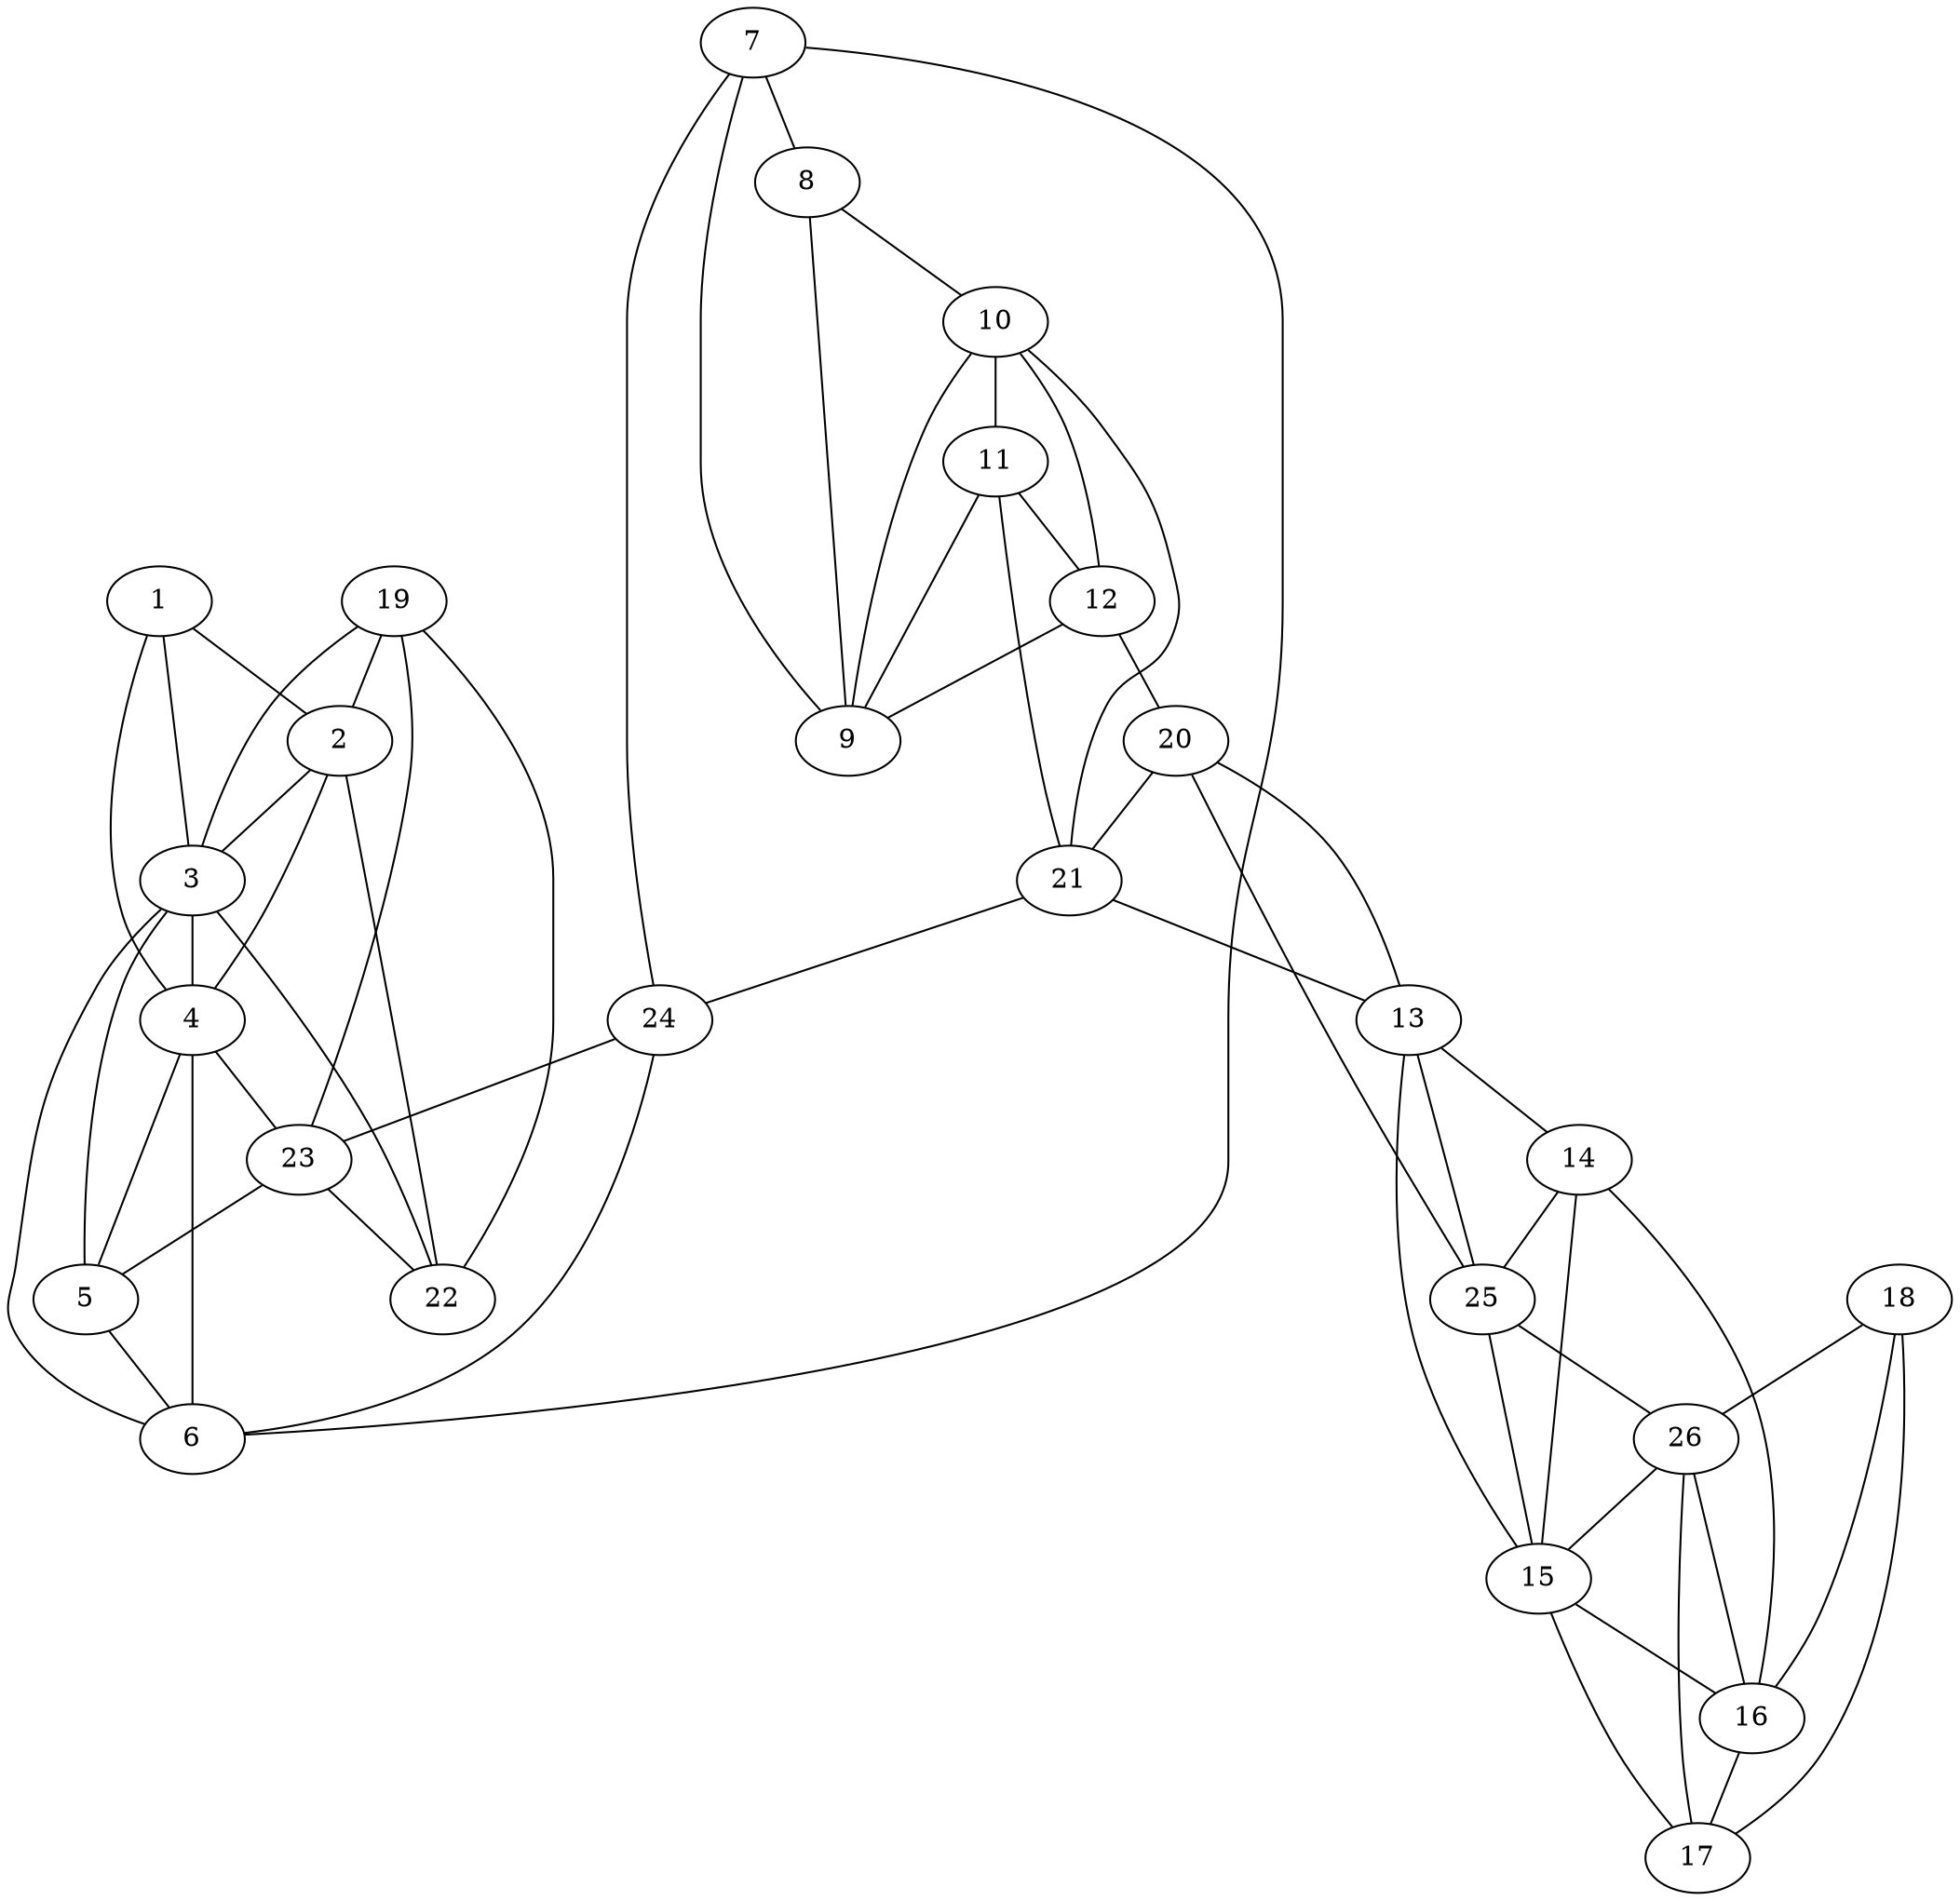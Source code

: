 graph pdb1n3l {
	1	 [aaLength=11,
		sequence=SPEEKLHLITR,
		type=0];
	2	 [aaLength=10,
		sequence=GEEKLKEILK,
		type=0];
	1 -- 2	 [distance0="18.84043",
		frequency=1,
		type0=1];
	3	 [aaLength=3,
		sequence=HVA,
		type=0];
	1 -- 3	 [distance0="50.30289",
		frequency=1,
		type0=3];
	4	 [aaLength=14,
		sequence=YFVPMSKIADFLKA,
		type=0];
	1 -- 4	 [distance0="47.63914",
		frequency=1,
		type0=2];
	2 -- 3	 [distance0="39.48521",
		frequency=1,
		type0=3];
	2 -- 4	 [distance0="33.16317",
		frequency=1,
		type0=2];
	22	 [aaLength=6,
		sequence=KIYWGT,
		type=1];
	2 -- 22	 [distance0="4.0",
		frequency=1,
		type0=4];
	3 -- 4	 [distance0="14.22892",
		distance1="0.0",
		frequency=2,
		type0=1,
		type1=5];
	5	 [aaLength=8,
		sequence=ADLHAYLD,
		type=0];
	3 -- 5	 [distance0="34.06543",
		frequency=1,
		type0=2];
	6	 [aaLength=24,
		sequence=PWELLELRVSYYENVIKAMLESIG,
		type=0];
	3 -- 6	 [distance0="38.21349",
		frequency=1,
		type0=3];
	4 -- 5	 [distance0="32.35931",
		frequency=1,
		type0=2];
	23	 [aaLength=6,
		sequence=EVTILF,
		type=1];
	4 -- 23	 [distance0="2.0",
		frequency=1,
		type0=4];
	5 -- 6	 [distance0="18.23573",
		distance1="4.0",
		frequency=2,
		type0=1,
		type1=4];
	6 -- 4	 [distance0="37.51219",
		frequency=1,
		type0=2];
	7	 [aaLength=3,
		sequence=TDY,
		type=0];
	8	 [aaLength=13,
		sequence=SKEYTLDVYRLSS,
		type=0];
	7 -- 8	 [distance0="14.40711",
		distance1="2.0",
		frequency=2,
		type0=1,
		type1=4];
	7 -- 6	 [distance0="38.27526",
		frequency=1,
		type0=3];
	9	 [aaLength=9,
		sequence=TQHDSKKAG,
		type=0];
	7 -- 9	 [distance0="21.55332",
		frequency=1,
		type0=2];
	10	 [aaLength=18,
		sequence=LLSGLLYPGLQALDEEYL,
		type=0];
	8 -- 10	 [distance0="34.57765",
		frequency=1,
		type0=3];
	9 -- 8	 [distance0="16.01343",
		frequency=1,
		type0=1];
	11	 [aaLength=12,
		sequence=QRKIFTFAEKYL,
		type=0];
	10 -- 11	 [distance0="29.62922",
		frequency=1,
		type0=2];
	10 -- 9	 [distance0="19.05692",
		frequency=1,
		type0=1];
	21	 [aaLength=5,
		sequence=AQFGG,
		type=1];
	10 -- 21	 [distance0="3.0",
		frequency=1,
		type0=4];
	11 -- 9	 [distance0="48.301",
		frequency=1,
		type0=3];
	12	 [aaLength=4,
		sequence=PALG,
		type=0];
	11 -- 12	 [distance0="16.89604",
		distance1="0.0",
		frequency=2,
		type0=1,
		type1=5];
	12 -- 10	 [distance0="41.68927",
		frequency=1,
		type0=2];
	12 -- 9	 [distance0="60.23431",
		frequency=1,
		type0=3];
	20	 [aaLength=5,
		sequence=VHLMN,
		type=1];
	12 -- 20	 [distance0="4.0",
		frequency=1,
		type0=4];
	13	 [aaLength=11,
		sequence=RKEDVKKKLKK,
		type=0];
	14	 [aaLength=10,
		sequence=NGVLSFIKHV,
		type=0];
	13 -- 14	 [distance0="27.19035",
		distance1="10.0",
		frequency=2,
		type0=1,
		type1=4];
	15	 [aaLength=5,
		sequence=DEKWG,
		type=0];
	13 -- 15	 [distance0="48.40421",
		frequency=1,
		type0=2];
	14 -- 15	 [distance0="34.42225",
		frequency=1,
		type0=3];
	16	 [aaLength=11,
		sequence=AYVDLEKDFAA,
		type=0];
	14 -- 16	 [distance0="34.35506",
		frequency=1,
		type0=2];
	25	 [aaLength=3,
		sequence=FVI,
		type=1];
	14 -- 25	 [distance0="7.0",
		frequency=1,
		type0=4];
	15 -- 16	 [distance0="23.4488",
		frequency=1,
		type0=1];
	17	 [aaLength=24,
		sequence=HPGDLKNSVEVALNKLLDPIREKF,
		type=0];
	15 -- 17	 [distance0="30.98516",
		frequency=1,
		type0=2];
	16 -- 17	 [distance0="17.53064",
		distance1="3.0",
		frequency=2,
		type0=1,
		type1=4];
	18	 [aaLength=12,
		sequence=TPALKKLASAAY,
		type=0];
	18 -- 16	 [distance0="50.74826",
		frequency=1,
		type0=2];
	18 -- 17	 [distance0="34.91943",
		frequency=1,
		type0=1];
	26	 [aaLength=3,
		sequence=KTY,
		type=1];
	18 -- 26	 [distance0="60.72004",
		frequency=1,
		type0=3];
	19	 [aaLength=3,
		sequence=EVL,
		type=1];
	19 -- 2	 [distance0="0.0",
		frequency=1,
		type0=5];
	19 -- 3	 [distance0="60.51805",
		frequency=1,
		type0=3];
	19 -- 22	 [distance0="17.0",
		frequency=1,
		type0=1];
	19 -- 23	 [distance0="48.0",
		frequency=1,
		type0=2];
	20 -- 13	 [distance0="53.07783",
		distance1="24.0",
		frequency=2,
		type0=2,
		type1=4];
	20 -- 21	 [distance0="27.0",
		frequency=1,
		type0=1];
	20 -- 25	 [distance0="67.0",
		frequency=1,
		type0=3];
	21 -- 11	 [distance0="2.0",
		frequency=1,
		type0=4];
	24	 [aaLength=5,
		sequence=LKFIK,
		type=1];
	21 -- 24	 [distance0="66.0",
		frequency=1,
		type0=2];
	21 -- 13	 [distance0="71.50004",
		frequency=1,
		type0=3];
	22 -- 3	 [distance0="54.4558",
		distance1="6.0",
		frequency=2,
		type0=3,
		type1=4];
	23 -- 5	 [distance0="0.0",
		frequency=1,
		type0=5];
	23 -- 22	 [distance0="31.0",
		frequency=1,
		type0=1];
	24 -- 6	 [distance0="62.33942",
		frequency=1,
		type0=2];
	24 -- 7	 [distance0="1.0",
		frequency=1,
		type0=4];
	24 -- 23	 [distance0="47.0",
		frequency=1,
		type0=1];
	25 -- 13	 [distance0="58.48296",
		frequency=1,
		type0=2];
	25 -- 15	 [distance0="58.78578",
		distance1="2.0",
		frequency=2,
		type0=3,
		type1=4];
	25 -- 26	 [distance0="12.0",
		frequency=1,
		type0=1];
	26 -- 15	 [distance0="58.98956",
		frequency=1,
		type0=3];
	26 -- 16	 [distance0="1.0",
		frequency=1,
		type0=4];
	26 -- 17	 [distance0="57.95008",
		frequency=1,
		type0=2];
}
